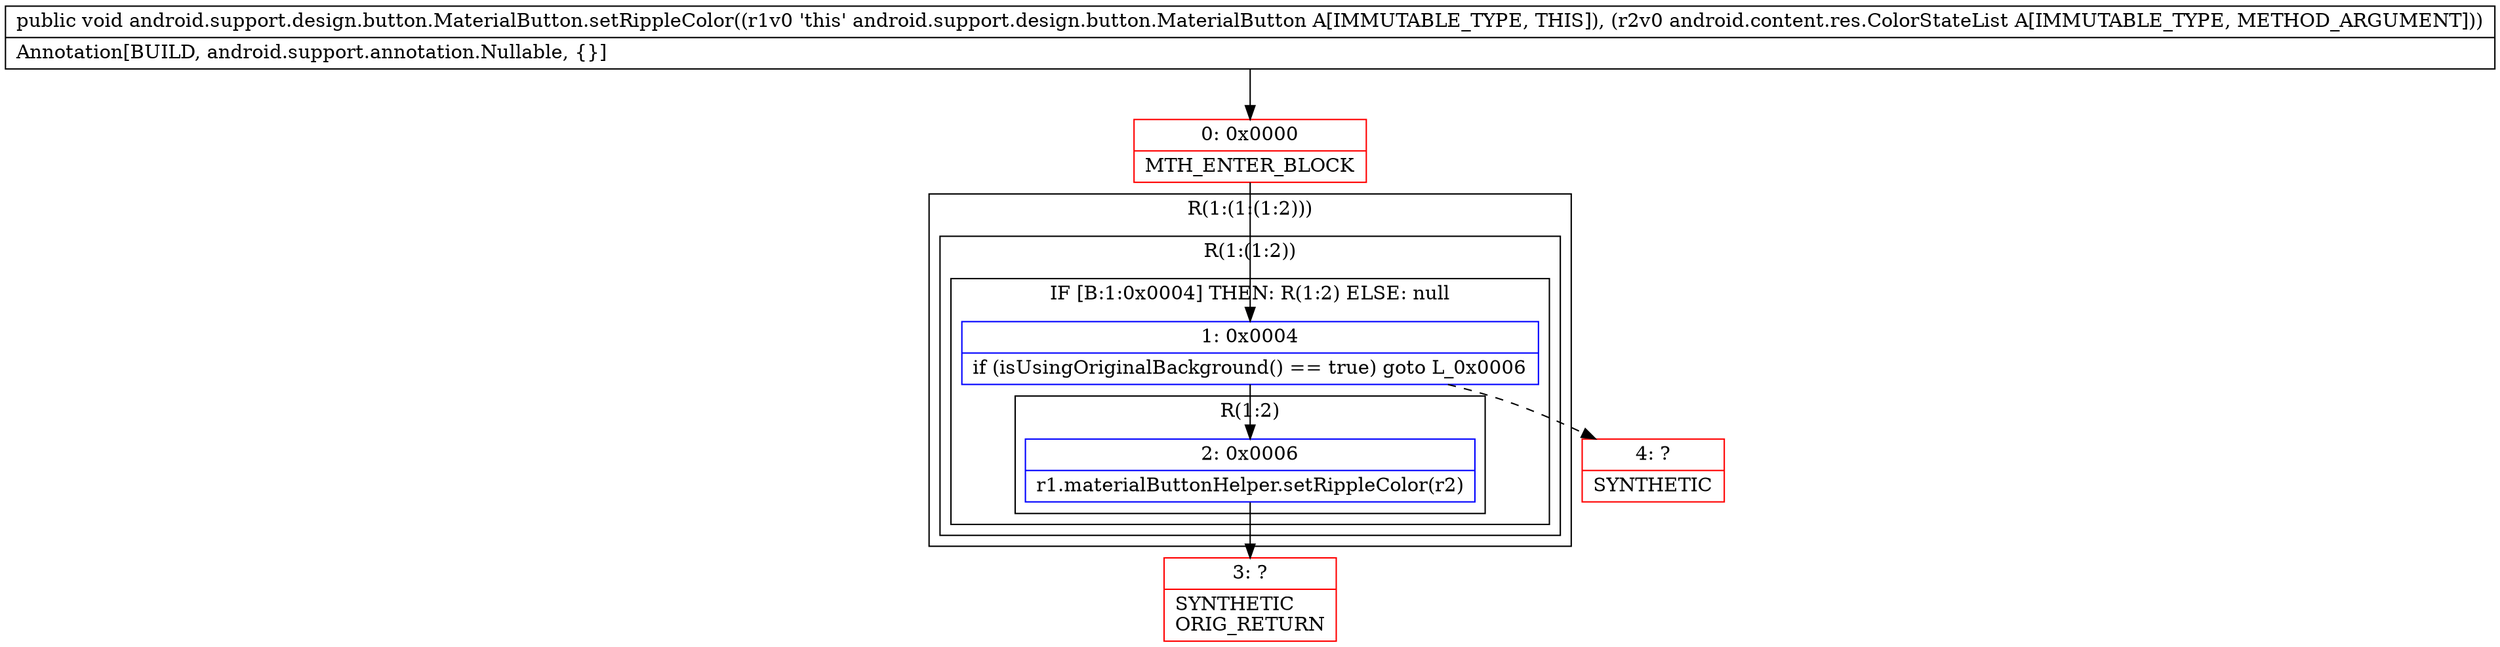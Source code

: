 digraph "CFG forandroid.support.design.button.MaterialButton.setRippleColor(Landroid\/content\/res\/ColorStateList;)V" {
subgraph cluster_Region_1152628071 {
label = "R(1:(1:(1:2)))";
node [shape=record,color=blue];
subgraph cluster_Region_1998122853 {
label = "R(1:(1:2))";
node [shape=record,color=blue];
subgraph cluster_IfRegion_2095266417 {
label = "IF [B:1:0x0004] THEN: R(1:2) ELSE: null";
node [shape=record,color=blue];
Node_1 [shape=record,label="{1\:\ 0x0004|if (isUsingOriginalBackground() == true) goto L_0x0006\l}"];
subgraph cluster_Region_1775099269 {
label = "R(1:2)";
node [shape=record,color=blue];
Node_2 [shape=record,label="{2\:\ 0x0006|r1.materialButtonHelper.setRippleColor(r2)\l}"];
}
}
}
}
Node_0 [shape=record,color=red,label="{0\:\ 0x0000|MTH_ENTER_BLOCK\l}"];
Node_3 [shape=record,color=red,label="{3\:\ ?|SYNTHETIC\lORIG_RETURN\l}"];
Node_4 [shape=record,color=red,label="{4\:\ ?|SYNTHETIC\l}"];
MethodNode[shape=record,label="{public void android.support.design.button.MaterialButton.setRippleColor((r1v0 'this' android.support.design.button.MaterialButton A[IMMUTABLE_TYPE, THIS]), (r2v0 android.content.res.ColorStateList A[IMMUTABLE_TYPE, METHOD_ARGUMENT]))  | Annotation[BUILD, android.support.annotation.Nullable, \{\}]\l}"];
MethodNode -> Node_0;
Node_1 -> Node_2;
Node_1 -> Node_4[style=dashed];
Node_2 -> Node_3;
Node_0 -> Node_1;
}

